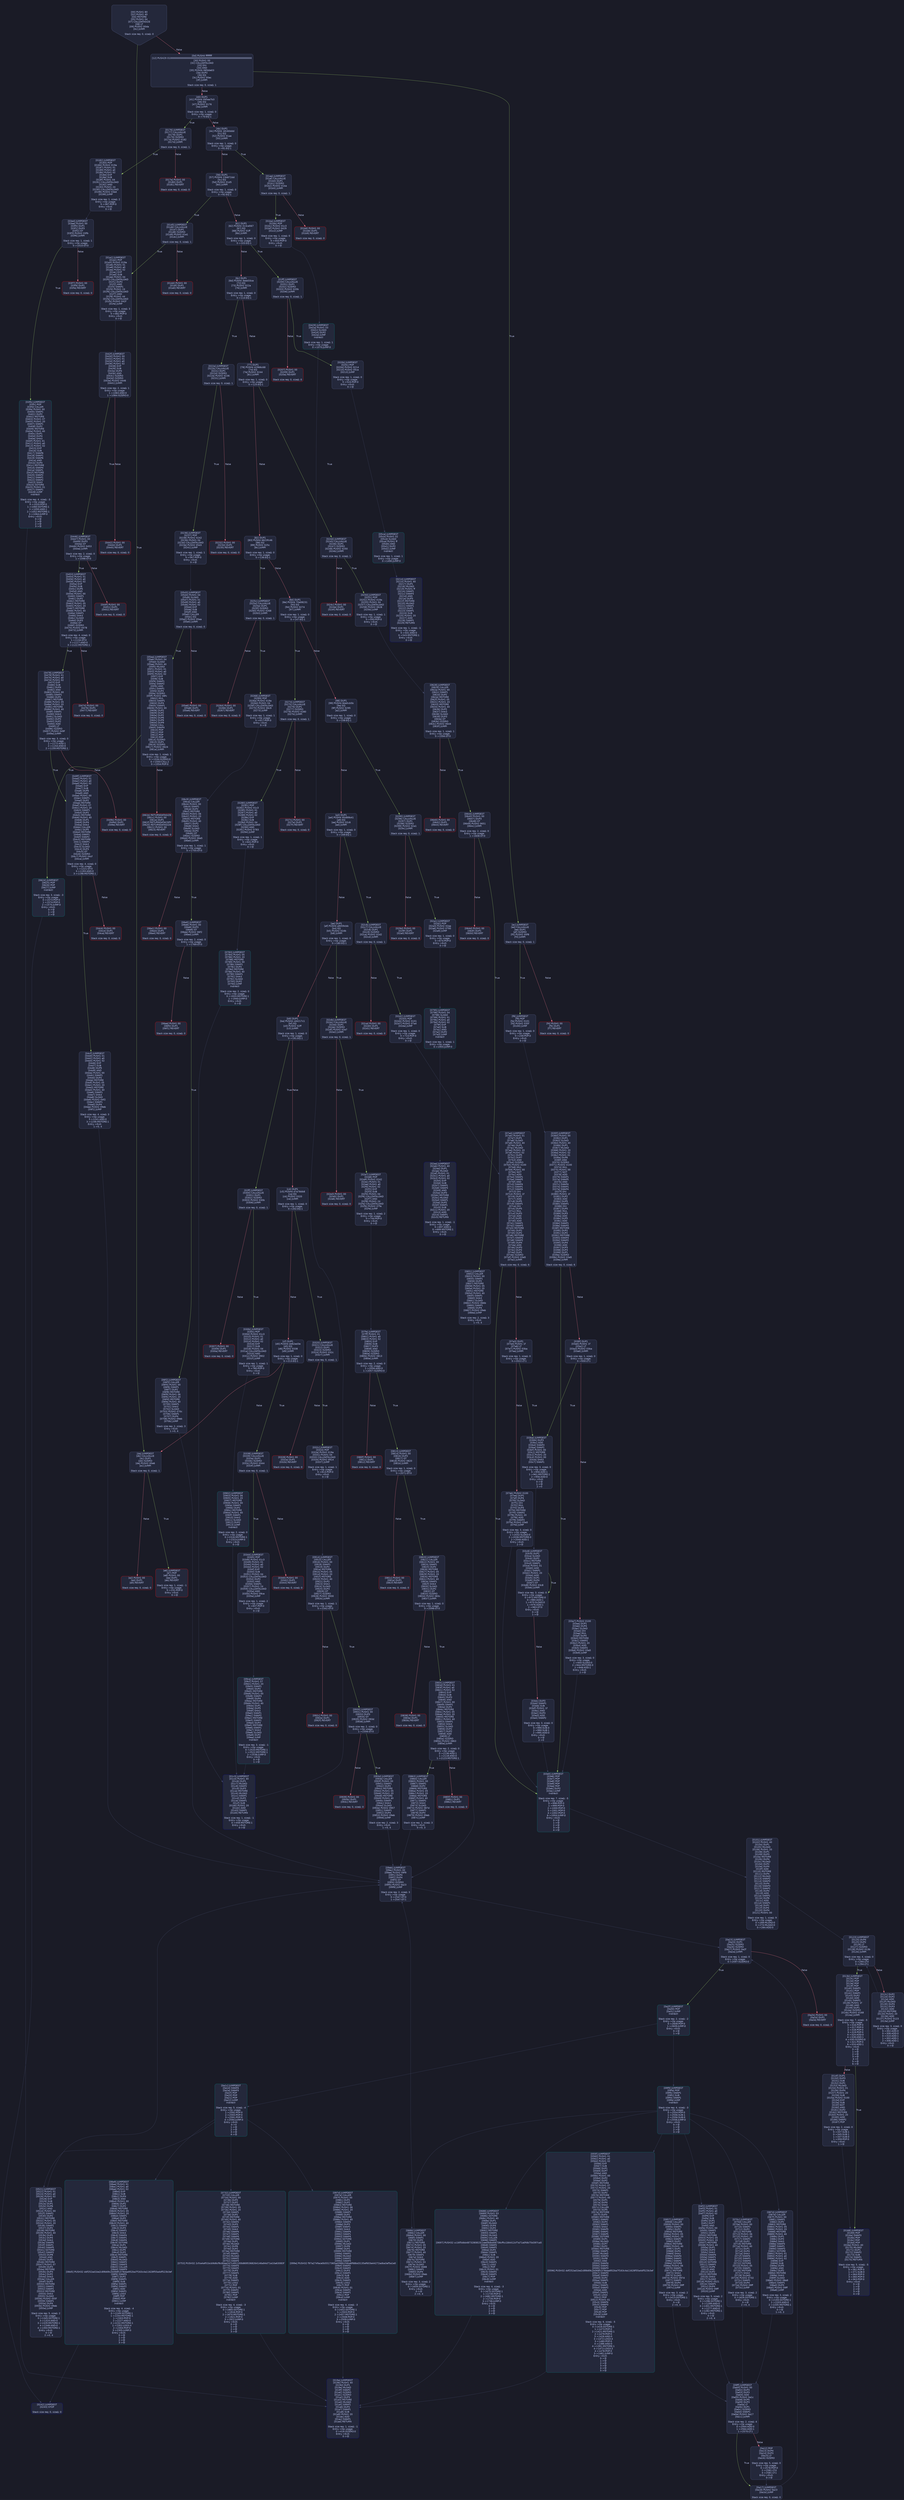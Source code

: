 digraph G {
    node [shape=box, style="filled, rounded", color="#565f89", fontcolor="#c0caf5", fontname="Helvetica", fillcolor="#24283b"];
    edge [color="#414868", fontcolor="#c0caf5", fontname="Helvetica"];
    bgcolor="#1a1b26";
    0 [ label = "[00] PUSH1 80
[02] PUSH1 40
[04] MSTORE
[05] PUSH1 04
[07] CALLDATASIZE
[08] LT
[09] PUSH2 00da
[0c] JUMPI

Stack size req: 0, sizeΔ: 0
" shape = invhouse]
    1 [ label = "[0d] PUSH4 ffffffff
[12] PUSH29 0100000000000000000000000000000000000000000000000000000000
[30] PUSH1 00
[32] CALLDATALOAD
[33] DIV
[34] AND
[35] PUSH4 06fdde03
[3a] DUP2
[3b] EQ
[3c] PUSH2 00ec
[3f] JUMPI

Stack size req: 0, sizeΔ: 1
"]
    2 [ label = "[40] DUP1
[41] PUSH4 095ea7b3
[46] EQ
[47] PUSH2 0176
[4a] JUMPI

Stack size req: 1, sizeΔ: 0
Entry->Op usage:
	0->70:EQ:1
"]
    3 [ label = "[4b] DUP1
[4c] PUSH4 18160ddd
[51] EQ
[52] PUSH2 01ae
[55] JUMPI

Stack size req: 1, sizeΔ: 0
Entry->Op usage:
	0->81:EQ:1
"]
    4 [ label = "[56] DUP1
[57] PUSH4 23b872dd
[5c] EQ
[5d] PUSH2 01d5
[60] JUMPI

Stack size req: 1, sizeΔ: 0
Entry->Op usage:
	0->92:EQ:1
"]
    5 [ label = "[61] DUP1
[62] PUSH4 313ce567
[67] EQ
[68] PUSH2 01ff
[6b] JUMPI

Stack size req: 1, sizeΔ: 0
Entry->Op usage:
	0->103:EQ:1
"]
    6 [ label = "[6c] DUP1
[6d] PUSH4 3bed33ce
[72] EQ
[73] PUSH2 022a
[76] JUMPI

Stack size req: 1, sizeΔ: 0
Entry->Op usage:
	0->114:EQ:1
"]
    7 [ label = "[77] DUP1
[78] PUSH4 42966c68
[7d] EQ
[7e] PUSH2 0244
[81] JUMPI

Stack size req: 1, sizeΔ: 0
Entry->Op usage:
	0->125:EQ:1
"]
    8 [ label = "[82] DUP1
[83] PUSH4 6623fc46
[88] EQ
[89] PUSH2 025c
[8c] JUMPI

Stack size req: 1, sizeΔ: 0
Entry->Op usage:
	0->136:EQ:1
"]
    9 [ label = "[8d] DUP1
[8e] PUSH4 70a08231
[93] EQ
[94] PUSH2 0274
[97] JUMPI

Stack size req: 1, sizeΔ: 0
Entry->Op usage:
	0->147:EQ:1
"]
    10 [ label = "[98] DUP1
[99] PUSH4 8da5cb5b
[9e] EQ
[9f] PUSH2 0295
[a2] JUMPI

Stack size req: 1, sizeΔ: 0
Entry->Op usage:
	0->158:EQ:1
"]
    11 [ label = "[a3] DUP1
[a4] PUSH4 95d89b41
[a9] EQ
[aa] PUSH2 02c6
[ad] JUMPI

Stack size req: 1, sizeΔ: 0
Entry->Op usage:
	0->169:EQ:1
"]
    12 [ label = "[ae] DUP1
[af] PUSH4 a9059cbb
[b4] EQ
[b5] PUSH2 02db
[b8] JUMPI

Stack size req: 1, sizeΔ: 0
Entry->Op usage:
	0->180:EQ:1
"]
    13 [ label = "[b9] DUP1
[ba] PUSH4 cd4217c1
[bf] EQ
[c0] PUSH2 02ff
[c3] JUMPI

Stack size req: 1, sizeΔ: 0
Entry->Op usage:
	0->191:EQ:1
"]
    14 [ label = "[c4] DUP1
[c5] PUSH4 d7a78db8
[ca] EQ
[cb] PUSH2 0320
[ce] JUMPI

Stack size req: 1, sizeΔ: 0
Entry->Op usage:
	0->202:EQ:1
"]
    15 [ label = "[cf] DUP1
[d0] PUSH4 dd62ed3e
[d5] EQ
[d6] PUSH2 0338
[d9] JUMPI

Stack size req: 1, sizeΔ: 0
Entry->Op usage:
	0->213:EQ:1
"]
    16 [ label = "[da] JUMPDEST
[db] CALLVALUE
[dc] DUP1
[dd] ISZERO
[de] PUSH2 00e6
[e1] JUMPI

Stack size req: 0, sizeΔ: 1
"]
    17 [ label = "[e2] PUSH1 00
[e4] DUP1
[e5] REVERT

Stack size req: 0, sizeΔ: 0
" color = "red"]
    18 [ label = "[e6] JUMPDEST
[e7] POP
[e8] PUSH1 00
[ea] DUP1
[eb] REVERT

Stack size req: 1, sizeΔ: -1
Entry->Op usage:
	0->231:POP:0
Entry->Exit:
	0->😵
" color = "red"]
    19 [ label = "[ec] JUMPDEST
[ed] CALLVALUE
[ee] DUP1
[ef] ISZERO
[f0] PUSH2 00f8
[f3] JUMPI

Stack size req: 0, sizeΔ: 1
"]
    20 [ label = "[f4] PUSH1 00
[f6] DUP1
[f7] REVERT

Stack size req: 0, sizeΔ: 0
" color = "red"]
    21 [ label = "[f8] JUMPDEST
[f9] POP
[fa] PUSH2 0101
[fd] PUSH2 035f
[0100] JUMP

Stack size req: 1, sizeΔ: 0
Entry->Op usage:
	0->249:POP:0
Entry->Exit:
	0->😵
"]
    22 [ label = "[0101] JUMPDEST
[0102] PUSH1 40
[0104] DUP1
[0105] MLOAD
[0106] PUSH1 20
[0108] DUP1
[0109] DUP3
[010a] MSTORE
[010b] DUP4
[010c] MLOAD
[010d] DUP2
[010e] DUP4
[010f] ADD
[0110] MSTORE
[0111] DUP4
[0112] MLOAD
[0113] SWAP2
[0114] SWAP3
[0115] DUP4
[0116] SWAP3
[0117] SWAP1
[0118] DUP4
[0119] ADD
[011a] SWAP2
[011b] DUP6
[011c] ADD
[011d] SWAP1
[011e] DUP1
[011f] DUP4
[0120] DUP4
[0121] PUSH1 00

Stack size req: 1, sizeΔ: 9
Entry->Op usage:
	0->268:MLOAD:0
	0->274:MLOAD:0
	0->284:ADD:0
"]
    23 [ label = "[0123] JUMPDEST
[0124] DUP4
[0125] DUP2
[0126] LT
[0127] ISZERO
[0128] PUSH2 013b
[012b] JUMPI

Stack size req: 4, sizeΔ: 0
Entry->Op usage:
	0->294:LT:0
	3->294:LT:1
"]
    24 [ label = "[012c] DUP2
[012d] DUP2
[012e] ADD
[012f] MLOAD
[0130] DUP4
[0131] DUP3
[0132] ADD
[0133] MSTORE
[0134] PUSH1 20
[0136] ADD
[0137] PUSH2 0123
[013a] JUMP

Stack size req: 3, sizeΔ: 0
Entry->Op usage:
	0->302:ADD:0
	0->306:ADD:0
	0->310:ADD:1
	1->302:ADD:1
	2->306:ADD:1
Entry->Exit:
	0->😵
"]
    25 [ label = "[013b] JUMPDEST
[013c] POP
[013d] POP
[013e] POP
[013f] POP
[0140] SWAP1
[0141] POP
[0142] SWAP1
[0143] DUP2
[0144] ADD
[0145] SWAP1
[0146] PUSH1 1f
[0148] AND
[0149] DUP1
[014a] ISZERO
[014b] PUSH2 0168
[014e] JUMPI

Stack size req: 7, sizeΔ: -5
Entry->Op usage:
	0->316:POP:0
	1->317:POP:0
	2->318:POP:0
	3->319:POP:0
	4->324:ADD:0
	4->328:AND:1
	4->330:ISZERO:0
	5->321:POP:0
	6->324:ADD:1
Entry->Exit:
	0->😵
	1->😵
	2->😵
	3->😵
	4->0
	5->😵
	6->😵
"]
    26 [ label = "[014f] DUP1
[0150] DUP3
[0151] SUB
[0152] DUP1
[0153] MLOAD
[0154] PUSH1 01
[0156] DUP4
[0157] PUSH1 20
[0159] SUB
[015a] PUSH2 0100
[015d] EXP
[015e] SUB
[015f] NOT
[0160] AND
[0161] DUP2
[0162] MSTORE
[0163] PUSH1 20
[0165] ADD
[0166] SWAP2
[0167] POP

Stack size req: 2, sizeΔ: 0
Entry->Op usage:
	0->337:SUB:1
	0->345:SUB:1
	1->337:SUB:0
	1->359:POP:0
Entry->Exit:
	1->😵
"]
    27 [ label = "[0168] JUMPDEST
[0169] POP
[016a] SWAP3
[016b] POP
[016c] POP
[016d] POP
[016e] PUSH1 40
[0170] MLOAD
[0171] DUP1
[0172] SWAP2
[0173] SUB
[0174] SWAP1
[0175] RETURN

Stack size req: 5, sizeΔ: -5
Entry->Op usage:
	0->361:POP:0
	1->371:SUB:0
	2->364:POP:0
	3->365:POP:0
	4->363:POP:0
Entry->Exit:
	0->😵
	1->😵
	2->😵
	3->😵
	4->😵
" color = "darkblue"]
    28 [ label = "[0176] JUMPDEST
[0177] CALLVALUE
[0178] DUP1
[0179] ISZERO
[017a] PUSH2 0182
[017d] JUMPI

Stack size req: 0, sizeΔ: 1
"]
    29 [ label = "[017e] PUSH1 00
[0180] DUP1
[0181] REVERT

Stack size req: 0, sizeΔ: 0
" color = "red"]
    30 [ label = "[0182] JUMPDEST
[0183] POP
[0184] PUSH2 019a
[0187] PUSH1 01
[0189] PUSH1 a0
[018b] PUSH1 02
[018d] EXP
[018e] SUB
[018f] PUSH1 04
[0191] CALLDATALOAD
[0192] AND
[0193] PUSH1 24
[0195] CALLDATALOAD
[0196] PUSH2 03ed
[0199] JUMP

Stack size req: 1, sizeΔ: 2
Entry->Op usage:
	0->387:POP:0
Entry->Exit:
	0->😵
"]
    31 [ label = "[019a] JUMPDEST
[019b] PUSH1 40
[019d] DUP1
[019e] MLOAD
[019f] SWAP2
[01a0] ISZERO
[01a1] ISZERO
[01a2] DUP3
[01a3] MSTORE
[01a4] MLOAD
[01a5] SWAP1
[01a6] DUP2
[01a7] SWAP1
[01a8] SUB
[01a9] PUSH1 20
[01ab] ADD
[01ac] SWAP1
[01ad] RETURN

Stack size req: 1, sizeΔ: -1
Entry->Op usage:
	0->416:ISZERO:0
Entry->Exit:
	0->😵
" color = "darkblue"]
    32 [ label = "[01ae] JUMPDEST
[01af] CALLVALUE
[01b0] DUP1
[01b1] ISZERO
[01b2] PUSH2 01ba
[01b5] JUMPI

Stack size req: 0, sizeΔ: 1
"]
    33 [ label = "[01b6] PUSH1 00
[01b8] DUP1
[01b9] REVERT

Stack size req: 0, sizeΔ: 0
" color = "red"]
    34 [ label = "[01ba] JUMPDEST
[01bb] POP
[01bc] PUSH2 01c3
[01bf] PUSH2 0429
[01c2] JUMP

Stack size req: 1, sizeΔ: 0
Entry->Op usage:
	0->443:POP:0
Entry->Exit:
	0->😵
"]
    35 [ label = "[01c3] JUMPDEST
[01c4] PUSH1 40
[01c6] DUP1
[01c7] MLOAD
[01c8] SWAP2
[01c9] DUP3
[01ca] MSTORE
[01cb] MLOAD
[01cc] SWAP1
[01cd] DUP2
[01ce] SWAP1
[01cf] SUB
[01d0] PUSH1 20
[01d2] ADD
[01d3] SWAP1
[01d4] RETURN

Stack size req: 1, sizeΔ: -1
Entry->Op usage:
	0->458:MSTORE:1
Entry->Exit:
	0->😵
" color = "darkblue"]
    36 [ label = "[01d5] JUMPDEST
[01d6] CALLVALUE
[01d7] DUP1
[01d8] ISZERO
[01d9] PUSH2 01e1
[01dc] JUMPI

Stack size req: 0, sizeΔ: 1
"]
    37 [ label = "[01dd] PUSH1 00
[01df] DUP1
[01e0] REVERT

Stack size req: 0, sizeΔ: 0
" color = "red"]
    38 [ label = "[01e1] JUMPDEST
[01e2] POP
[01e3] PUSH2 019a
[01e6] PUSH1 01
[01e8] PUSH1 a0
[01ea] PUSH1 02
[01ec] EXP
[01ed] SUB
[01ee] PUSH1 04
[01f0] CALLDATALOAD
[01f1] DUP2
[01f2] AND
[01f3] SWAP1
[01f4] PUSH1 24
[01f6] CALLDATALOAD
[01f7] AND
[01f8] PUSH1 44
[01fa] CALLDATALOAD
[01fb] PUSH2 042f
[01fe] JUMP

Stack size req: 1, sizeΔ: 3
Entry->Op usage:
	0->482:POP:0
Entry->Exit:
	0->😵
"]
    39 [ label = "[01ff] JUMPDEST
[0200] CALLVALUE
[0201] DUP1
[0202] ISZERO
[0203] PUSH2 020b
[0206] JUMPI

Stack size req: 0, sizeΔ: 1
"]
    40 [ label = "[0207] PUSH1 00
[0209] DUP1
[020a] REVERT

Stack size req: 0, sizeΔ: 0
" color = "red"]
    41 [ label = "[020b] JUMPDEST
[020c] POP
[020d] PUSH2 0214
[0210] PUSH2 05ca
[0213] JUMP

Stack size req: 1, sizeΔ: 0
Entry->Op usage:
	0->524:POP:0
Entry->Exit:
	0->😵
"]
    42 [ label = "[0214] JUMPDEST
[0215] PUSH1 40
[0217] DUP1
[0218] MLOAD
[0219] PUSH1 ff
[021b] SWAP1
[021c] SWAP3
[021d] AND
[021e] DUP3
[021f] MSTORE
[0220] MLOAD
[0221] SWAP1
[0222] DUP2
[0223] SWAP1
[0224] SUB
[0225] PUSH1 20
[0227] ADD
[0228] SWAP1
[0229] RETURN

Stack size req: 1, sizeΔ: -1
Entry->Op usage:
	0->541:AND:0
	0->543:MSTORE:1
Entry->Exit:
	0->😵
" color = "darkblue"]
    43 [ label = "[022a] JUMPDEST
[022b] CALLVALUE
[022c] DUP1
[022d] ISZERO
[022e] PUSH2 0236
[0231] JUMPI

Stack size req: 0, sizeΔ: 1
"]
    44 [ label = "[0232] PUSH1 00
[0234] DUP1
[0235] REVERT

Stack size req: 0, sizeΔ: 0
" color = "red"]
    45 [ label = "[0236] JUMPDEST
[0237] POP
[0238] PUSH2 0242
[023b] PUSH1 04
[023d] CALLDATALOAD
[023e] PUSH2 05d3
[0241] JUMP

Stack size req: 1, sizeΔ: 1
Entry->Op usage:
	0->567:POP:0
Entry->Exit:
	0->😵
"]
    46 [ label = "[0242] JUMPDEST
[0243] STOP

Stack size req: 0, sizeΔ: 0
" color = "darkblue"]
    47 [ label = "[0244] JUMPDEST
[0245] CALLVALUE
[0246] DUP1
[0247] ISZERO
[0248] PUSH2 0250
[024b] JUMPI

Stack size req: 0, sizeΔ: 1
"]
    48 [ label = "[024c] PUSH1 00
[024e] DUP1
[024f] REVERT

Stack size req: 0, sizeΔ: 0
" color = "red"]
    49 [ label = "[0250] JUMPDEST
[0251] POP
[0252] PUSH2 019a
[0255] PUSH1 04
[0257] CALLDATALOAD
[0258] PUSH2 0628
[025b] JUMP

Stack size req: 1, sizeΔ: 1
Entry->Op usage:
	0->593:POP:0
Entry->Exit:
	0->😵
"]
    50 [ label = "[025c] JUMPDEST
[025d] CALLVALUE
[025e] DUP1
[025f] ISZERO
[0260] PUSH2 0268
[0263] JUMPI

Stack size req: 0, sizeΔ: 1
"]
    51 [ label = "[0264] PUSH1 00
[0266] DUP1
[0267] REVERT

Stack size req: 0, sizeΔ: 0
" color = "red"]
    52 [ label = "[0268] JUMPDEST
[0269] POP
[026a] PUSH2 019a
[026d] PUSH1 04
[026f] CALLDATALOAD
[0270] PUSH2 06c9
[0273] JUMP

Stack size req: 1, sizeΔ: 1
Entry->Op usage:
	0->617:POP:0
Entry->Exit:
	0->😵
"]
    53 [ label = "[0274] JUMPDEST
[0275] CALLVALUE
[0276] DUP1
[0277] ISZERO
[0278] PUSH2 0280
[027b] JUMPI

Stack size req: 0, sizeΔ: 1
"]
    54 [ label = "[027c] PUSH1 00
[027e] DUP1
[027f] REVERT

Stack size req: 0, sizeΔ: 0
" color = "red"]
    55 [ label = "[0280] JUMPDEST
[0281] POP
[0282] PUSH2 01c3
[0285] PUSH1 01
[0287] PUSH1 a0
[0289] PUSH1 02
[028b] EXP
[028c] SUB
[028d] PUSH1 04
[028f] CALLDATALOAD
[0290] AND
[0291] PUSH2 0783
[0294] JUMP

Stack size req: 1, sizeΔ: 1
Entry->Op usage:
	0->641:POP:0
Entry->Exit:
	0->😵
"]
    56 [ label = "[0295] JUMPDEST
[0296] CALLVALUE
[0297] DUP1
[0298] ISZERO
[0299] PUSH2 02a1
[029c] JUMPI

Stack size req: 0, sizeΔ: 1
"]
    57 [ label = "[029d] PUSH1 00
[029f] DUP1
[02a0] REVERT

Stack size req: 0, sizeΔ: 0
" color = "red"]
    58 [ label = "[02a1] JUMPDEST
[02a2] POP
[02a3] PUSH2 02aa
[02a6] PUSH2 0795
[02a9] JUMP

Stack size req: 1, sizeΔ: 0
Entry->Op usage:
	0->674:POP:0
Entry->Exit:
	0->😵
"]
    59 [ label = "[02aa] JUMPDEST
[02ab] PUSH1 40
[02ad] DUP1
[02ae] MLOAD
[02af] PUSH1 01
[02b1] PUSH1 a0
[02b3] PUSH1 02
[02b5] EXP
[02b6] SUB
[02b7] SWAP1
[02b8] SWAP3
[02b9] AND
[02ba] DUP3
[02bb] MSTORE
[02bc] MLOAD
[02bd] SWAP1
[02be] DUP2
[02bf] SWAP1
[02c0] SUB
[02c1] PUSH1 20
[02c3] ADD
[02c4] SWAP1
[02c5] RETURN

Stack size req: 1, sizeΔ: -1
Entry->Op usage:
	0->697:AND:0
	0->699:MSTORE:1
Entry->Exit:
	0->😵
" color = "darkblue"]
    60 [ label = "[02c6] JUMPDEST
[02c7] CALLVALUE
[02c8] DUP1
[02c9] ISZERO
[02ca] PUSH2 02d2
[02cd] JUMPI

Stack size req: 0, sizeΔ: 1
"]
    61 [ label = "[02ce] PUSH1 00
[02d0] DUP1
[02d1] REVERT

Stack size req: 0, sizeΔ: 0
" color = "red"]
    62 [ label = "[02d2] JUMPDEST
[02d3] POP
[02d4] PUSH2 0101
[02d7] PUSH2 07a4
[02da] JUMP

Stack size req: 1, sizeΔ: 0
Entry->Op usage:
	0->723:POP:0
Entry->Exit:
	0->😵
"]
    63 [ label = "[02db] JUMPDEST
[02dc] CALLVALUE
[02dd] DUP1
[02de] ISZERO
[02df] PUSH2 02e7
[02e2] JUMPI

Stack size req: 0, sizeΔ: 1
"]
    64 [ label = "[02e3] PUSH1 00
[02e5] DUP1
[02e6] REVERT

Stack size req: 0, sizeΔ: 0
" color = "red"]
    65 [ label = "[02e7] JUMPDEST
[02e8] POP
[02e9] PUSH2 0242
[02ec] PUSH1 01
[02ee] PUSH1 a0
[02f0] PUSH1 02
[02f2] EXP
[02f3] SUB
[02f4] PUSH1 04
[02f6] CALLDATALOAD
[02f7] AND
[02f8] PUSH1 24
[02fa] CALLDATALOAD
[02fb] PUSH2 07fe
[02fe] JUMP

Stack size req: 1, sizeΔ: 2
Entry->Op usage:
	0->744:POP:0
Entry->Exit:
	0->😵
"]
    66 [ label = "[02ff] JUMPDEST
[0300] CALLVALUE
[0301] DUP1
[0302] ISZERO
[0303] PUSH2 030b
[0306] JUMPI

Stack size req: 0, sizeΔ: 1
"]
    67 [ label = "[0307] PUSH1 00
[0309] DUP1
[030a] REVERT

Stack size req: 0, sizeΔ: 0
" color = "red"]
    68 [ label = "[030b] JUMPDEST
[030c] POP
[030d] PUSH2 01c3
[0310] PUSH1 01
[0312] PUSH1 a0
[0314] PUSH1 02
[0316] EXP
[0317] SUB
[0318] PUSH1 04
[031a] CALLDATALOAD
[031b] AND
[031c] PUSH2 0902
[031f] JUMP

Stack size req: 1, sizeΔ: 1
Entry->Op usage:
	0->780:POP:0
Entry->Exit:
	0->😵
"]
    69 [ label = "[0320] JUMPDEST
[0321] CALLVALUE
[0322] DUP1
[0323] ISZERO
[0324] PUSH2 032c
[0327] JUMPI

Stack size req: 0, sizeΔ: 1
"]
    70 [ label = "[0328] PUSH1 00
[032a] DUP1
[032b] REVERT

Stack size req: 0, sizeΔ: 0
" color = "red"]
    71 [ label = "[032c] JUMPDEST
[032d] POP
[032e] PUSH2 019a
[0331] PUSH1 04
[0333] CALLDATALOAD
[0334] PUSH2 0914
[0337] JUMP

Stack size req: 1, sizeΔ: 1
Entry->Op usage:
	0->813:POP:0
Entry->Exit:
	0->😵
"]
    72 [ label = "[0338] JUMPDEST
[0339] CALLVALUE
[033a] DUP1
[033b] ISZERO
[033c] PUSH2 0344
[033f] JUMPI

Stack size req: 0, sizeΔ: 1
"]
    73 [ label = "[0340] PUSH1 00
[0342] DUP1
[0343] REVERT

Stack size req: 0, sizeΔ: 0
" color = "red"]
    74 [ label = "[0344] JUMPDEST
[0345] POP
[0346] PUSH2 01c3
[0349] PUSH1 01
[034b] PUSH1 a0
[034d] PUSH1 02
[034f] EXP
[0350] SUB
[0351] PUSH1 04
[0353] CALLDATALOAD
[0354] DUP2
[0355] AND
[0356] SWAP1
[0357] PUSH1 24
[0359] CALLDATALOAD
[035a] AND
[035b] PUSH2 09ce
[035e] JUMP

Stack size req: 1, sizeΔ: 2
Entry->Op usage:
	0->837:POP:0
Entry->Exit:
	0->😵
"]
    75 [ label = "[035f] JUMPDEST
[0360] PUSH1 00
[0362] DUP1
[0363] SLOAD
[0364] PUSH1 40
[0366] DUP1
[0367] MLOAD
[0368] PUSH1 20
[036a] PUSH1 02
[036c] PUSH1 01
[036e] DUP6
[036f] AND
[0370] ISZERO
[0371] PUSH2 0100
[0374] MUL
[0375] PUSH1 00
[0377] NOT
[0378] ADD
[0379] SWAP1
[037a] SWAP5
[037b] AND
[037c] SWAP4
[037d] SWAP1
[037e] SWAP4
[037f] DIV
[0380] PUSH1 1f
[0382] DUP2
[0383] ADD
[0384] DUP5
[0385] SWAP1
[0386] DIV
[0387] DUP5
[0388] MUL
[0389] DUP3
[038a] ADD
[038b] DUP5
[038c] ADD
[038d] SWAP1
[038e] SWAP3
[038f] MSTORE
[0390] DUP2
[0391] DUP2
[0392] MSTORE
[0393] SWAP3
[0394] SWAP2
[0395] DUP4
[0396] ADD
[0397] DUP3
[0398] DUP3
[0399] DUP1
[039a] ISZERO
[039b] PUSH2 03e5
[039e] JUMPI

Stack size req: 0, sizeΔ: 6
"]
    76 [ label = "[039f] DUP1
[03a0] PUSH1 1f
[03a2] LT
[03a3] PUSH2 03ba
[03a6] JUMPI

Stack size req: 1, sizeΔ: 0
Entry->Op usage:
	0->930:LT:1
"]
    77 [ label = "[03a7] PUSH2 0100
[03aa] DUP1
[03ab] DUP4
[03ac] SLOAD
[03ad] DIV
[03ae] MUL
[03af] DUP4
[03b0] MSTORE
[03b1] SWAP2
[03b2] PUSH1 20
[03b4] ADD
[03b5] SWAP2
[03b6] PUSH2 03e5
[03b9] JUMP

Stack size req: 3, sizeΔ: 0
Entry->Op usage:
	1->940:SLOAD:0
	2->944:MSTORE:0
	2->948:ADD:1
Entry->Exit:
	2->😵
"]
    78 [ label = "[03ba] JUMPDEST
[03bb] DUP3
[03bc] ADD
[03bd] SWAP2
[03be] SWAP1
[03bf] PUSH1 00
[03c1] MSTORE
[03c2] PUSH1 20
[03c4] PUSH1 00
[03c6] SHA3
[03c7] SWAP1

Stack size req: 3, sizeΔ: 0
Entry->Op usage:
	0->956:ADD:1
	1->961:MSTORE:1
	2->956:ADD:0
Entry->Exit:
	0->😵
	1->😵
	2->0
"]
    79 [ label = "[03c8] JUMPDEST
[03c9] DUP2
[03ca] SLOAD
[03cb] DUP2
[03cc] MSTORE
[03cd] SWAP1
[03ce] PUSH1 01
[03d0] ADD
[03d1] SWAP1
[03d2] PUSH1 20
[03d4] ADD
[03d5] DUP1
[03d6] DUP4
[03d7] GT
[03d8] PUSH2 03c8
[03db] JUMPI

Stack size req: 3, sizeΔ: 0
Entry->Op usage:
	0->972:MSTORE:0
	0->980:ADD:1
	1->970:SLOAD:0
	1->976:ADD:1
	2->983:GT:0
Entry->Exit:
	0->😵
	1->😵
"]
    80 [ label = "[03dc] DUP3
[03dd] SWAP1
[03de] SUB
[03df] PUSH1 1f
[03e1] AND
[03e2] DUP3
[03e3] ADD
[03e4] SWAP2

Stack size req: 3, sizeΔ: 0
Entry->Op usage:
	0->990:SUB:0
	2->990:SUB:1
	2->995:ADD:0
Entry->Exit:
	0->😵
	2->0
"]
    81 [ label = "[03e5] JUMPDEST
[03e6] POP
[03e7] POP
[03e8] POP
[03e9] POP
[03ea] POP
[03eb] DUP2
[03ec] JUMP
Indirect!

Stack size req: 7, sizeΔ: -5
Entry->Op usage:
	0->998:POP:0
	1->999:POP:0
	2->1000:POP:0
	3->1001:POP:0
	4->1002:POP:0
	6->1004:JUMP:0
Entry->Exit:
	0->😵
	1->😵
	2->😵
	3->😵
	4->😵
" color = "teal"]
    82 [ label = "[03ed] JUMPDEST
[03ee] PUSH1 00
[03f0] DUP1
[03f1] DUP3
[03f2] GT
[03f3] PUSH2 03fb
[03f6] JUMPI

Stack size req: 1, sizeΔ: 1
Entry->Op usage:
	0->1010:GT:0
"]
    83 [ label = "[03f7] PUSH1 00
[03f9] DUP1
[03fa] REVERT

Stack size req: 0, sizeΔ: 0
" color = "red"]
    84 [ label = "[03fb] JUMPDEST
[03fc] POP
[03fd] CALLER
[03fe] PUSH1 00
[0400] SWAP1
[0401] DUP2
[0402] MSTORE
[0403] PUSH1 07
[0405] PUSH1 20
[0407] SWAP1
[0408] DUP2
[0409] MSTORE
[040a] PUSH1 40
[040c] DUP1
[040d] DUP4
[040e] SHA3
[040f] PUSH1 01
[0411] PUSH1 a0
[0413] PUSH1 02
[0415] EXP
[0416] SUB
[0417] SWAP6
[0418] SWAP1
[0419] SWAP6
[041a] AND
[041b] DUP4
[041c] MSTORE
[041d] SWAP4
[041e] SWAP1
[041f] MSTORE
[0420] SWAP2
[0421] SWAP1
[0422] SWAP2
[0423] SHA3
[0424] SSTORE
[0425] PUSH1 01
[0427] SWAP1
[0428] JUMP
Indirect!

Stack size req: 4, sizeΔ: -3
Entry->Op usage:
	0->1020:POP:0
	1->1060:SSTORE:1
	2->1050:AND:1
	2->1052:MSTORE:1
	3->1064:JUMP:0
Entry->Exit:
	0->😵
	1->😵
	2->😵
	3->😵
" color = "teal"]
    85 [ label = "[0429] JUMPDEST
[042a] PUSH1 03
[042c] SLOAD
[042d] DUP2
[042e] JUMP
Indirect!

Stack size req: 1, sizeΔ: 1
Entry->Op usage:
	0->1070:JUMP:0
" color = "teal"]
    86 [ label = "[042f] JUMPDEST
[0430] PUSH1 00
[0432] PUSH1 01
[0434] PUSH1 a0
[0436] PUSH1 02
[0438] EXP
[0439] SUB
[043a] DUP4
[043b] AND
[043c] ISZERO
[043d] ISZERO
[043e] PUSH2 0446
[0441] JUMPI

Stack size req: 2, sizeΔ: 1
Entry->Op usage:
	1->1083:AND:0
	1->1084:ISZERO:0
"]
    87 [ label = "[0442] PUSH1 00
[0444] DUP1
[0445] REVERT

Stack size req: 0, sizeΔ: 0
" color = "red"]
    88 [ label = "[0446] JUMPDEST
[0447] PUSH1 00
[0449] DUP3
[044a] GT
[044b] PUSH2 0453
[044e] JUMPI

Stack size req: 2, sizeΔ: 0
Entry->Op usage:
	1->1098:GT:0
"]
    89 [ label = "[044f] PUSH1 00
[0451] DUP1
[0452] REVERT

Stack size req: 0, sizeΔ: 0
" color = "red"]
    90 [ label = "[0453] JUMPDEST
[0454] PUSH1 01
[0456] PUSH1 a0
[0458] PUSH1 02
[045a] EXP
[045b] SUB
[045c] DUP5
[045d] AND
[045e] PUSH1 00
[0460] SWAP1
[0461] DUP2
[0462] MSTORE
[0463] PUSH1 05
[0465] PUSH1 20
[0467] MSTORE
[0468] PUSH1 40
[046a] SWAP1
[046b] SHA3
[046c] SLOAD
[046d] DUP3
[046e] GT
[046f] ISZERO
[0470] PUSH2 0478
[0473] JUMPI

Stack size req: 4, sizeΔ: 0
Entry->Op usage:
	1->1134:GT:0
	3->1117:AND:0
	3->1122:MSTORE:1
"]
    91 [ label = "[0474] PUSH1 00
[0476] DUP1
[0477] REVERT

Stack size req: 0, sizeΔ: 0
" color = "red"]
    92 [ label = "[0478] JUMPDEST
[0479] PUSH1 01
[047b] PUSH1 a0
[047d] PUSH1 02
[047f] EXP
[0480] SUB
[0481] DUP4
[0482] AND
[0483] PUSH1 00
[0485] SWAP1
[0486] DUP2
[0487] MSTORE
[0488] PUSH1 05
[048a] PUSH1 20
[048c] MSTORE
[048d] PUSH1 40
[048f] SWAP1
[0490] SHA3
[0491] SLOAD
[0492] DUP3
[0493] DUP2
[0494] ADD
[0495] LT
[0496] ISZERO
[0497] PUSH2 049f
[049a] JUMPI

Stack size req: 3, sizeΔ: 0
Entry->Op usage:
	1->1172:ADD:1
	2->1154:AND:0
	2->1159:MSTORE:1
"]
    93 [ label = "[049b] PUSH1 00
[049d] DUP1
[049e] REVERT

Stack size req: 0, sizeΔ: 0
" color = "red"]
    94 [ label = "[049f] JUMPDEST
[04a0] PUSH1 01
[04a2] PUSH1 a0
[04a4] PUSH1 02
[04a6] EXP
[04a7] SUB
[04a8] DUP5
[04a9] AND
[04aa] PUSH1 00
[04ac] SWAP1
[04ad] DUP2
[04ae] MSTORE
[04af] PUSH1 07
[04b1] PUSH1 20
[04b3] SWAP1
[04b4] DUP2
[04b5] MSTORE
[04b6] PUSH1 40
[04b8] DUP1
[04b9] DUP4
[04ba] SHA3
[04bb] CALLER
[04bc] DUP5
[04bd] MSTORE
[04be] SWAP1
[04bf] SWAP2
[04c0] MSTORE
[04c1] SWAP1
[04c2] SHA3
[04c3] SLOAD
[04c4] DUP3
[04c5] GT
[04c6] ISZERO
[04c7] PUSH2 04cf
[04ca] JUMPI

Stack size req: 4, sizeΔ: 0
Entry->Op usage:
	1->1221:GT:0
	3->1193:AND:0
	3->1198:MSTORE:1
"]
    95 [ label = "[04cb] PUSH1 00
[04cd] DUP1
[04ce] REVERT

Stack size req: 0, sizeΔ: 0
" color = "red"]
    96 [ label = "[04cf] JUMPDEST
[04d0] PUSH1 01
[04d2] PUSH1 a0
[04d4] PUSH1 02
[04d6] EXP
[04d7] SUB
[04d8] DUP5
[04d9] AND
[04da] PUSH1 00
[04dc] SWAP1
[04dd] DUP2
[04de] MSTORE
[04df] PUSH1 05
[04e1] PUSH1 20
[04e3] MSTORE
[04e4] PUSH1 40
[04e6] SWAP1
[04e7] SHA3
[04e8] SLOAD
[04e9] PUSH2 04f2
[04ec] SWAP1
[04ed] DUP4
[04ee] PUSH2 09eb
[04f1] JUMP

Stack size req: 4, sizeΔ: 3
Entry->Op usage:
	3->1241:AND:0
	3->1246:MSTORE:1
Entry->Exit:
	1->0, 4
"]
    97 [ label = "[04f2] JUMPDEST
[04f3] PUSH1 01
[04f5] PUSH1 a0
[04f7] PUSH1 02
[04f9] EXP
[04fa] SUB
[04fb] DUP1
[04fc] DUP7
[04fd] AND
[04fe] PUSH1 00
[0500] SWAP1
[0501] DUP2
[0502] MSTORE
[0503] PUSH1 05
[0505] PUSH1 20
[0507] MSTORE
[0508] PUSH1 40
[050a] DUP1
[050b] DUP3
[050c] SHA3
[050d] SWAP4
[050e] SWAP1
[050f] SWAP4
[0510] SSTORE
[0511] SWAP1
[0512] DUP6
[0513] AND
[0514] DUP2
[0515] MSTORE
[0516] SHA3
[0517] SLOAD
[0518] PUSH2 0521
[051b] SWAP1
[051c] DUP4
[051d] PUSH2 09ff
[0520] JUMP

Stack size req: 5, sizeΔ: 2
Entry->Op usage:
	0->1296:SSTORE:1
	3->1299:AND:0
	3->1301:MSTORE:1
	4->1277:AND:0
	4->1282:MSTORE:1
Entry->Exit:
	0->😵
	2->0, 4
"]
    98 [ label = "[0521] JUMPDEST
[0522] PUSH1 01
[0524] PUSH1 a0
[0526] PUSH1 02
[0528] EXP
[0529] SUB
[052a] DUP1
[052b] DUP6
[052c] AND
[052d] PUSH1 00
[052f] SWAP1
[0530] DUP2
[0531] MSTORE
[0532] PUSH1 05
[0534] PUSH1 20
[0536] SWAP1
[0537] DUP2
[0538] MSTORE
[0539] PUSH1 40
[053b] DUP1
[053c] DUP4
[053d] SHA3
[053e] SWAP5
[053f] SWAP1
[0540] SWAP5
[0541] SSTORE
[0542] SWAP2
[0543] DUP8
[0544] AND
[0545] DUP2
[0546] MSTORE
[0547] PUSH1 07
[0549] DUP3
[054a] MSTORE
[054b] DUP3
[054c] DUP2
[054d] SHA3
[054e] CALLER
[054f] DUP3
[0550] MSTORE
[0551] SWAP1
[0552] SWAP2
[0553] MSTORE
[0554] SHA3
[0555] SLOAD
[0556] PUSH2 055f
[0559] SWAP1
[055a] DUP4
[055b] PUSH2 09eb
[055e] JUMP

Stack size req: 5, sizeΔ: 2
Entry->Op usage:
	0->1345:SSTORE:1
	3->1324:AND:0
	3->1329:MSTORE:1
	4->1348:AND:0
	4->1350:MSTORE:1
Entry->Exit:
	0->😵
	2->0, 4
"]
    99 [ label = "[055f] JUMPDEST
[0560] PUSH1 01
[0562] PUSH1 a0
[0564] PUSH1 02
[0566] EXP
[0567] SUB
[0568] DUP1
[0569] DUP7
[056a] AND
[056b] PUSH1 00
[056d] DUP2
[056e] DUP2
[056f] MSTORE
[0570] PUSH1 07
[0572] PUSH1 20
[0574] SWAP1
[0575] DUP2
[0576] MSTORE
[0577] PUSH1 40
[0579] DUP1
[057a] DUP4
[057b] SHA3
[057c] CALLER
[057d] DUP5
[057e] MSTORE
[057f] DUP3
[0580] MSTORE
[0581] SWAP2
[0582] DUP3
[0583] SWAP1
[0584] SHA3
[0585] SWAP5
[0586] SWAP1
[0587] SWAP5
[0588] SSTORE
[0589] DUP1
[058a] MLOAD
[058b] DUP7
[058c] DUP2
[058d] MSTORE
[058e] SWAP1
[058f] MLOAD
[0590] SWAP3
[0591] DUP8
[0592] AND
[0593] SWAP4
[0594] SWAP2
[0595] SWAP3
[0596] PUSH32 ddf252ad1be2c89b69c2b068fc378daa952ba7f163c4a11628f55a4df523b3ef
[05b7] SWAP3
[05b8] SWAP2
[05b9] DUP2
[05ba] SWAP1
[05bb] SUB
[05bc] SWAP1
[05bd] SWAP2
[05be] ADD
[05bf] SWAP1
[05c0] LOG3
[05c1] POP
[05c2] PUSH1 01
[05c4] SWAP4
[05c5] SWAP3
[05c6] POP
[05c7] POP
[05c8] POP
[05c9] JUMP
Indirect!

Stack size req: 6, sizeΔ: -5
Entry->Op usage:
	0->1416:SSTORE:1
	1->1473:POP:0
	2->1421:MSTORE:1
	2->1479:POP:0
	3->1426:AND:0
	3->1472:LOG3:4
	3->1480:POP:0
	4->1386:AND:0
	4->1391:MSTORE:1
	4->1472:LOG3:3
	4->1478:POP:0
	5->1481:JUMP:0
Entry->Exit:
	0->😵
	1->😵
	2->😵
	3->😵
	4->😵
	5->😵
" color = "teal"]
    100 [ label = "[05ca] JUMPDEST
[05cb] PUSH1 02
[05cd] SLOAD
[05ce] PUSH1 ff
[05d0] AND
[05d1] DUP2
[05d2] JUMP
Indirect!

Stack size req: 1, sizeΔ: 1
Entry->Op usage:
	0->1490:JUMP:0
" color = "teal"]
    101 [ label = "[05d3] JUMPDEST
[05d4] PUSH1 04
[05d6] SLOAD
[05d7] PUSH1 01
[05d9] PUSH1 a0
[05db] PUSH1 02
[05dd] EXP
[05de] SUB
[05df] AND
[05e0] CALLER
[05e1] EQ
[05e2] PUSH2 05ea
[05e5] JUMPI

Stack size req: 0, sizeΔ: 0
"]
    102 [ label = "[05e6] PUSH1 00
[05e8] DUP1
[05e9] REVERT

Stack size req: 0, sizeΔ: 0
" color = "red"]
    103 [ label = "[05ea] JUMPDEST
[05eb] PUSH1 04
[05ed] SLOAD
[05ee] PUSH1 40
[05f0] MLOAD
[05f1] PUSH1 01
[05f3] PUSH1 a0
[05f5] PUSH1 02
[05f7] EXP
[05f8] SUB
[05f9] SWAP1
[05fa] SWAP2
[05fb] AND
[05fc] SWAP1
[05fd] DUP3
[05fe] ISZERO
[05ff] PUSH2 08fc
[0602] MUL
[0603] SWAP1
[0604] DUP4
[0605] SWAP1
[0606] PUSH1 00
[0608] DUP2
[0609] DUP2
[060a] DUP2
[060b] DUP6
[060c] DUP9
[060d] DUP9
[060e] CALL
[060f] SWAP4
[0610] POP
[0611] POP
[0612] POP
[0613] POP
[0614] ISZERO
[0615] DUP1
[0616] ISZERO
[0617] PUSH2 0624
[061a] JUMPI

Stack size req: 1, sizeΔ: 1
Entry->Op usage:
	0->1534:ISZERO:0
	0->1550:CALL:2
	0->1554:POP:0
"]
    104 [ label = "[061b] RETURNDATASIZE
[061c] PUSH1 00
[061e] DUP1
[061f] RETURNDATACOPY
[0620] RETURNDATASIZE
[0621] PUSH1 00
[0623] REVERT

Stack size req: 0, sizeΔ: 0
" color = "red"]
    105 [ label = "[0624] JUMPDEST
[0625] POP
[0626] POP
[0627] JUMP
Indirect!

Stack size req: 3, sizeΔ: -3
Entry->Op usage:
	0->1573:POP:0
	1->1574:POP:0
	2->1575:JUMP:0
Entry->Exit:
	0->😵
	1->😵
	2->😵
" color = "teal"]
    106 [ label = "[0628] JUMPDEST
[0629] CALLER
[062a] PUSH1 00
[062c] SWAP1
[062d] DUP2
[062e] MSTORE
[062f] PUSH1 05
[0631] PUSH1 20
[0633] MSTORE
[0634] PUSH1 40
[0636] DUP2
[0637] SHA3
[0638] SLOAD
[0639] DUP3
[063a] GT
[063b] ISZERO
[063c] PUSH2 0644
[063f] JUMPI

Stack size req: 1, sizeΔ: 1
Entry->Op usage:
	0->1594:GT:0
"]
    107 [ label = "[0640] PUSH1 00
[0642] DUP1
[0643] REVERT

Stack size req: 0, sizeΔ: 0
" color = "red"]
    108 [ label = "[0644] JUMPDEST
[0645] PUSH1 00
[0647] DUP3
[0648] GT
[0649] PUSH2 0651
[064c] JUMPI

Stack size req: 2, sizeΔ: 0
Entry->Op usage:
	1->1608:GT:0
"]
    109 [ label = "[064d] PUSH1 00
[064f] DUP1
[0650] REVERT

Stack size req: 0, sizeΔ: 0
" color = "red"]
    110 [ label = "[0651] JUMPDEST
[0652] CALLER
[0653] PUSH1 00
[0655] SWAP1
[0656] DUP2
[0657] MSTORE
[0658] PUSH1 05
[065a] PUSH1 20
[065c] MSTORE
[065d] PUSH1 40
[065f] SWAP1
[0660] SHA3
[0661] SLOAD
[0662] PUSH2 066b
[0665] SWAP1
[0666] DUP4
[0667] PUSH2 09eb
[066a] JUMP

Stack size req: 2, sizeΔ: 3
Entry->Exit:
	1->0, 4
"]
    111 [ label = "[066b] JUMPDEST
[066c] CALLER
[066d] PUSH1 00
[066f] SWAP1
[0670] DUP2
[0671] MSTORE
[0672] PUSH1 05
[0674] PUSH1 20
[0676] MSTORE
[0677] PUSH1 40
[0679] SWAP1
[067a] SHA3
[067b] SSTORE
[067c] PUSH1 03
[067e] SLOAD
[067f] PUSH2 0688
[0682] SWAP1
[0683] DUP4
[0684] PUSH2 09eb
[0687] JUMP

Stack size req: 3, sizeΔ: 2
Entry->Op usage:
	0->1659:SSTORE:1
Entry->Exit:
	0->😵
	2->0, 4
"]
    112 [ label = "[0688] JUMPDEST
[0689] PUSH1 03
[068b] SSTORE
[068c] PUSH1 40
[068e] DUP1
[068f] MLOAD
[0690] DUP4
[0691] DUP2
[0692] MSTORE
[0693] SWAP1
[0694] MLOAD
[0695] CALLER
[0696] SWAP2
[0697] PUSH32 cc16f5dbb4873280815c1ee09dbd06736cffcc184412cf7a71a0fdb75d397ca5
[06b8] SWAP2
[06b9] SWAP1
[06ba] DUP2
[06bb] SWAP1
[06bc] SUB
[06bd] PUSH1 20
[06bf] ADD
[06c0] SWAP1
[06c1] LOG2
[06c2] POP
[06c3] PUSH1 01
[06c5] SWAP2
[06c6] SWAP1
[06c7] POP
[06c8] JUMP
Indirect!

Stack size req: 4, sizeΔ: -3
Entry->Op usage:
	0->1675:SSTORE:1
	1->1730:POP:0
	2->1682:MSTORE:1
	2->1735:POP:0
	3->1736:JUMP:0
Entry->Exit:
	0->😵
	1->😵
	2->😵
	3->😵
" color = "teal"]
    113 [ label = "[06c9] JUMPDEST
[06ca] CALLER
[06cb] PUSH1 00
[06cd] SWAP1
[06ce] DUP2
[06cf] MSTORE
[06d0] PUSH1 06
[06d2] PUSH1 20
[06d4] MSTORE
[06d5] PUSH1 40
[06d7] DUP2
[06d8] SHA3
[06d9] SLOAD
[06da] DUP3
[06db] GT
[06dc] ISZERO
[06dd] PUSH2 06e5
[06e0] JUMPI

Stack size req: 1, sizeΔ: 1
Entry->Op usage:
	0->1755:GT:0
"]
    114 [ label = "[06e1] PUSH1 00
[06e3] DUP1
[06e4] REVERT

Stack size req: 0, sizeΔ: 0
" color = "red"]
    115 [ label = "[06e5] JUMPDEST
[06e6] PUSH1 00
[06e8] DUP3
[06e9] GT
[06ea] PUSH2 06f2
[06ed] JUMPI

Stack size req: 2, sizeΔ: 0
Entry->Op usage:
	1->1769:GT:0
"]
    116 [ label = "[06ee] PUSH1 00
[06f0] DUP1
[06f1] REVERT

Stack size req: 0, sizeΔ: 0
" color = "red"]
    117 [ label = "[06f2] JUMPDEST
[06f3] CALLER
[06f4] PUSH1 00
[06f6] SWAP1
[06f7] DUP2
[06f8] MSTORE
[06f9] PUSH1 06
[06fb] PUSH1 20
[06fd] MSTORE
[06fe] PUSH1 40
[0700] SWAP1
[0701] SHA3
[0702] SLOAD
[0703] PUSH2 070c
[0706] SWAP1
[0707] DUP4
[0708] PUSH2 09eb
[070b] JUMP

Stack size req: 2, sizeΔ: 3
Entry->Exit:
	1->0, 4
"]
    118 [ label = "[070c] JUMPDEST
[070d] CALLER
[070e] PUSH1 00
[0710] SWAP1
[0711] DUP2
[0712] MSTORE
[0713] PUSH1 06
[0715] PUSH1 20
[0717] SWAP1
[0718] DUP2
[0719] MSTORE
[071a] PUSH1 40
[071c] DUP1
[071d] DUP4
[071e] SHA3
[071f] SWAP4
[0720] SWAP1
[0721] SWAP4
[0722] SSTORE
[0723] PUSH1 05
[0725] SWAP1
[0726] MSTORE
[0727] SHA3
[0728] SLOAD
[0729] PUSH2 0732
[072c] SWAP1
[072d] DUP4
[072e] PUSH2 09ff
[0731] JUMP

Stack size req: 3, sizeΔ: 2
Entry->Op usage:
	0->1826:SSTORE:1
Entry->Exit:
	0->😵
	2->0, 4
"]
    119 [ label = "[0732] JUMPDEST
[0733] CALLER
[0734] PUSH1 00
[0736] DUP2
[0737] DUP2
[0738] MSTORE
[0739] PUSH1 05
[073b] PUSH1 20
[073d] SWAP1
[073e] DUP2
[073f] MSTORE
[0740] PUSH1 40
[0742] SWAP2
[0743] DUP3
[0744] SWAP1
[0745] SHA3
[0746] SWAP4
[0747] SWAP1
[0748] SWAP4
[0749] SSTORE
[074a] DUP1
[074b] MLOAD
[074c] DUP6
[074d] DUP2
[074e] MSTORE
[074f] SWAP1
[0750] MLOAD
[0751] SWAP2
[0752] SWAP3
[0753] PUSH32 2cfce4af01bcb9d6cf6c84ee1b7c491100b8695368264146a94d71e10a63083f
[0774] SWAP3
[0775] SWAP2
[0776] DUP3
[0777] SWAP1
[0778] SUB
[0779] ADD
[077a] SWAP1
[077b] LOG2
[077c] POP
[077d] PUSH1 01
[077f] SWAP2
[0780] SWAP1
[0781] POP
[0782] JUMP
Indirect!

Stack size req: 4, sizeΔ: -3
Entry->Op usage:
	0->1865:SSTORE:1
	1->1916:POP:0
	2->1870:MSTORE:1
	2->1921:POP:0
	3->1922:JUMP:0
Entry->Exit:
	0->😵
	1->😵
	2->😵
	3->😵
" color = "teal"]
    120 [ label = "[0783] JUMPDEST
[0784] PUSH1 05
[0786] PUSH1 20
[0788] MSTORE
[0789] PUSH1 00
[078b] SWAP1
[078c] DUP2
[078d] MSTORE
[078e] PUSH1 40
[0790] SWAP1
[0791] SHA3
[0792] SLOAD
[0793] DUP2
[0794] JUMP
Indirect!

Stack size req: 2, sizeΔ: 0
Entry->Op usage:
	0->1933:MSTORE:1
	1->1940:JUMP:0
Entry->Exit:
	0->😵
" color = "teal"]
    121 [ label = "[0795] JUMPDEST
[0796] PUSH1 04
[0798] SLOAD
[0799] PUSH1 01
[079b] PUSH1 a0
[079d] PUSH1 02
[079f] EXP
[07a0] SUB
[07a1] AND
[07a2] DUP2
[07a3] JUMP
Indirect!

Stack size req: 1, sizeΔ: 1
Entry->Op usage:
	0->1955:JUMP:0
" color = "teal"]
    122 [ label = "[07a4] JUMPDEST
[07a5] PUSH1 01
[07a7] DUP1
[07a8] SLOAD
[07a9] PUSH1 40
[07ab] DUP1
[07ac] MLOAD
[07ad] PUSH1 20
[07af] PUSH1 02
[07b1] DUP5
[07b2] DUP7
[07b3] AND
[07b4] ISZERO
[07b5] PUSH2 0100
[07b8] MUL
[07b9] PUSH1 00
[07bb] NOT
[07bc] ADD
[07bd] SWAP1
[07be] SWAP5
[07bf] AND
[07c0] SWAP4
[07c1] SWAP1
[07c2] SWAP4
[07c3] DIV
[07c4] PUSH1 1f
[07c6] DUP2
[07c7] ADD
[07c8] DUP5
[07c9] SWAP1
[07ca] DIV
[07cb] DUP5
[07cc] MUL
[07cd] DUP3
[07ce] ADD
[07cf] DUP5
[07d0] ADD
[07d1] SWAP1
[07d2] SWAP3
[07d3] MSTORE
[07d4] DUP2
[07d5] DUP2
[07d6] MSTORE
[07d7] SWAP3
[07d8] SWAP2
[07d9] DUP4
[07da] ADD
[07db] DUP3
[07dc] DUP3
[07dd] DUP1
[07de] ISZERO
[07df] PUSH2 03e5
[07e2] JUMPI

Stack size req: 0, sizeΔ: 6
"]
    123 [ label = "[07e3] DUP1
[07e4] PUSH1 1f
[07e6] LT
[07e7] PUSH2 03ba
[07ea] JUMPI

Stack size req: 1, sizeΔ: 0
Entry->Op usage:
	0->2022:LT:1
"]
    124 [ label = "[07eb] PUSH2 0100
[07ee] DUP1
[07ef] DUP4
[07f0] SLOAD
[07f1] DIV
[07f2] MUL
[07f3] DUP4
[07f4] MSTORE
[07f5] SWAP2
[07f6] PUSH1 20
[07f8] ADD
[07f9] SWAP2
[07fa] PUSH2 03e5
[07fd] JUMP

Stack size req: 3, sizeΔ: 0
Entry->Op usage:
	1->2032:SLOAD:0
	2->2036:MSTORE:0
	2->2040:ADD:1
Entry->Exit:
	2->😵
"]
    125 [ label = "[07fe] JUMPDEST
[07ff] PUSH1 01
[0801] PUSH1 a0
[0803] PUSH1 02
[0805] EXP
[0806] SUB
[0807] DUP3
[0808] AND
[0809] ISZERO
[080a] ISZERO
[080b] PUSH2 0813
[080e] JUMPI

Stack size req: 2, sizeΔ: 0
Entry->Op usage:
	1->2056:AND:0
	1->2057:ISZERO:0
"]
    126 [ label = "[080f] PUSH1 00
[0811] DUP1
[0812] REVERT

Stack size req: 0, sizeΔ: 0
" color = "red"]
    127 [ label = "[0813] JUMPDEST
[0814] PUSH1 00
[0816] DUP2
[0817] GT
[0818] PUSH2 0820
[081b] JUMPI

Stack size req: 1, sizeΔ: 0
Entry->Op usage:
	0->2071:GT:0
"]
    128 [ label = "[081c] PUSH1 00
[081e] DUP1
[081f] REVERT

Stack size req: 0, sizeΔ: 0
" color = "red"]
    129 [ label = "[0820] JUMPDEST
[0821] CALLER
[0822] PUSH1 00
[0824] SWAP1
[0825] DUP2
[0826] MSTORE
[0827] PUSH1 05
[0829] PUSH1 20
[082b] MSTORE
[082c] PUSH1 40
[082e] SWAP1
[082f] SHA3
[0830] SLOAD
[0831] DUP2
[0832] GT
[0833] ISZERO
[0834] PUSH2 083c
[0837] JUMPI

Stack size req: 1, sizeΔ: 0
Entry->Op usage:
	0->2098:GT:0
"]
    130 [ label = "[0838] PUSH1 00
[083a] DUP1
[083b] REVERT

Stack size req: 0, sizeΔ: 0
" color = "red"]
    131 [ label = "[083c] JUMPDEST
[083d] PUSH1 01
[083f] PUSH1 a0
[0841] PUSH1 02
[0843] EXP
[0844] SUB
[0845] DUP3
[0846] AND
[0847] PUSH1 00
[0849] SWAP1
[084a] DUP2
[084b] MSTORE
[084c] PUSH1 05
[084e] PUSH1 20
[0850] MSTORE
[0851] PUSH1 40
[0853] SWAP1
[0854] SHA3
[0855] SLOAD
[0856] DUP2
[0857] DUP2
[0858] ADD
[0859] LT
[085a] ISZERO
[085b] PUSH2 0863
[085e] JUMPI

Stack size req: 2, sizeΔ: 0
Entry->Op usage:
	0->2136:ADD:1
	1->2118:AND:0
	1->2123:MSTORE:1
"]
    132 [ label = "[085f] PUSH1 00
[0861] DUP1
[0862] REVERT

Stack size req: 0, sizeΔ: 0
" color = "red"]
    133 [ label = "[0863] JUMPDEST
[0864] CALLER
[0865] PUSH1 00
[0867] SWAP1
[0868] DUP2
[0869] MSTORE
[086a] PUSH1 05
[086c] PUSH1 20
[086e] MSTORE
[086f] PUSH1 40
[0871] SWAP1
[0872] SHA3
[0873] SLOAD
[0874] PUSH2 087d
[0877] SWAP1
[0878] DUP3
[0879] PUSH2 09eb
[087c] JUMP

Stack size req: 1, sizeΔ: 3
Entry->Exit:
	0->0, 3
"]
    134 [ label = "[087d] JUMPDEST
[087e] CALLER
[087f] PUSH1 00
[0881] SWAP1
[0882] DUP2
[0883] MSTORE
[0884] PUSH1 05
[0886] PUSH1 20
[0888] MSTORE
[0889] PUSH1 40
[088b] DUP1
[088c] DUP3
[088d] SHA3
[088e] SWAP3
[088f] SWAP1
[0890] SWAP3
[0891] SSTORE
[0892] PUSH1 01
[0894] PUSH1 a0
[0896] PUSH1 02
[0898] EXP
[0899] SUB
[089a] DUP5
[089b] AND
[089c] DUP2
[089d] MSTORE
[089e] SHA3
[089f] SLOAD
[08a0] PUSH2 08a9
[08a3] SWAP1
[08a4] DUP3
[08a5] PUSH2 09ff
[08a8] JUMP

Stack size req: 3, sizeΔ: 2
Entry->Op usage:
	0->2193:SSTORE:1
	2->2203:AND:0
	2->2205:MSTORE:1
Entry->Exit:
	0->😵
	1->0, 3
"]
    135 [ label = "[08a9] JUMPDEST
[08aa] PUSH1 01
[08ac] PUSH1 a0
[08ae] PUSH1 02
[08b0] EXP
[08b1] SUB
[08b2] DUP4
[08b3] AND
[08b4] PUSH1 00
[08b6] DUP2
[08b7] DUP2
[08b8] MSTORE
[08b9] PUSH1 05
[08bb] PUSH1 20
[08bd] SWAP1
[08be] DUP2
[08bf] MSTORE
[08c0] PUSH1 40
[08c2] SWAP2
[08c3] DUP3
[08c4] SWAP1
[08c5] SHA3
[08c6] SWAP4
[08c7] SWAP1
[08c8] SWAP4
[08c9] SSTORE
[08ca] DUP1
[08cb] MLOAD
[08cc] DUP5
[08cd] DUP2
[08ce] MSTORE
[08cf] SWAP1
[08d0] MLOAD
[08d1] SWAP2
[08d2] SWAP3
[08d3] CALLER
[08d4] SWAP3
[08d5] PUSH32 ddf252ad1be2c89b69c2b068fc378daa952ba7f163c4a11628f55a4df523b3ef
[08f6] SWAP3
[08f7] DUP2
[08f8] SWAP1
[08f9] SUB
[08fa] SWAP1
[08fb] SWAP2
[08fc] ADD
[08fd] SWAP1
[08fe] LOG3
[08ff] POP
[0900] POP
[0901] JUMP
Indirect!

Stack size req: 4, sizeΔ: -4
Entry->Op usage:
	0->2249:SSTORE:1
	1->2254:MSTORE:1
	1->2303:POP:0
	2->2227:AND:0
	2->2232:MSTORE:1
	2->2302:LOG3:4
	2->2304:POP:0
	3->2305:JUMP:0
Entry->Exit:
	0->😵
	1->😵
	2->😵
	3->😵
" color = "teal"]
    136 [ label = "[0902] JUMPDEST
[0903] PUSH1 06
[0905] PUSH1 20
[0907] MSTORE
[0908] PUSH1 00
[090a] SWAP1
[090b] DUP2
[090c] MSTORE
[090d] PUSH1 40
[090f] SWAP1
[0910] SHA3
[0911] SLOAD
[0912] DUP2
[0913] JUMP
Indirect!

Stack size req: 2, sizeΔ: 0
Entry->Op usage:
	0->2316:MSTORE:1
	1->2323:JUMP:0
Entry->Exit:
	0->😵
" color = "teal"]
    137 [ label = "[0914] JUMPDEST
[0915] CALLER
[0916] PUSH1 00
[0918] SWAP1
[0919] DUP2
[091a] MSTORE
[091b] PUSH1 05
[091d] PUSH1 20
[091f] MSTORE
[0920] PUSH1 40
[0922] DUP2
[0923] SHA3
[0924] SLOAD
[0925] DUP3
[0926] GT
[0927] ISZERO
[0928] PUSH2 0930
[092b] JUMPI

Stack size req: 1, sizeΔ: 1
Entry->Op usage:
	0->2342:GT:0
"]
    138 [ label = "[092c] PUSH1 00
[092e] DUP1
[092f] REVERT

Stack size req: 0, sizeΔ: 0
" color = "red"]
    139 [ label = "[0930] JUMPDEST
[0931] PUSH1 00
[0933] DUP3
[0934] GT
[0935] PUSH2 093d
[0938] JUMPI

Stack size req: 2, sizeΔ: 0
Entry->Op usage:
	1->2356:GT:0
"]
    140 [ label = "[0939] PUSH1 00
[093b] DUP1
[093c] REVERT

Stack size req: 0, sizeΔ: 0
" color = "red"]
    141 [ label = "[093d] JUMPDEST
[093e] CALLER
[093f] PUSH1 00
[0941] SWAP1
[0942] DUP2
[0943] MSTORE
[0944] PUSH1 05
[0946] PUSH1 20
[0948] MSTORE
[0949] PUSH1 40
[094b] SWAP1
[094c] SHA3
[094d] SLOAD
[094e] PUSH2 0957
[0951] SWAP1
[0952] DUP4
[0953] PUSH2 09eb
[0956] JUMP

Stack size req: 2, sizeΔ: 3
Entry->Exit:
	1->0, 4
"]
    142 [ label = "[0957] JUMPDEST
[0958] CALLER
[0959] PUSH1 00
[095b] SWAP1
[095c] DUP2
[095d] MSTORE
[095e] PUSH1 05
[0960] PUSH1 20
[0962] SWAP1
[0963] DUP2
[0964] MSTORE
[0965] PUSH1 40
[0967] DUP1
[0968] DUP4
[0969] SHA3
[096a] SWAP4
[096b] SWAP1
[096c] SWAP4
[096d] SSTORE
[096e] PUSH1 06
[0970] SWAP1
[0971] MSTORE
[0972] SHA3
[0973] SLOAD
[0974] PUSH2 097d
[0977] SWAP1
[0978] DUP4
[0979] PUSH2 09ff
[097c] JUMP

Stack size req: 3, sizeΔ: 2
Entry->Op usage:
	0->2413:SSTORE:1
Entry->Exit:
	0->😵
	2->0, 4
"]
    143 [ label = "[097d] JUMPDEST
[097e] CALLER
[097f] PUSH1 00
[0981] DUP2
[0982] DUP2
[0983] MSTORE
[0984] PUSH1 06
[0986] PUSH1 20
[0988] SWAP1
[0989] DUP2
[098a] MSTORE
[098b] PUSH1 40
[098d] SWAP2
[098e] DUP3
[098f] SWAP1
[0990] SHA3
[0991] SWAP4
[0992] SWAP1
[0993] SWAP4
[0994] SSTORE
[0995] DUP1
[0996] MLOAD
[0997] DUP6
[0998] DUP2
[0999] MSTORE
[099a] SWAP1
[099b] MLOAD
[099c] SWAP2
[099d] SWAP3
[099e] PUSH32 f97a274face0b5517365ad396b1fdba6f68bd3135ef603e44272adba3af5a1e0
[09bf] SWAP3
[09c0] SWAP2
[09c1] DUP3
[09c2] SWAP1
[09c3] SUB
[09c4] ADD
[09c5] SWAP1
[09c6] LOG2
[09c7] POP
[09c8] PUSH1 01
[09ca] SWAP2
[09cb] SWAP1
[09cc] POP
[09cd] JUMP
Indirect!

Stack size req: 4, sizeΔ: -3
Entry->Op usage:
	0->2452:SSTORE:1
	1->2503:POP:0
	2->2457:MSTORE:1
	2->2508:POP:0
	3->2509:JUMP:0
Entry->Exit:
	0->😵
	1->😵
	2->😵
	3->😵
" color = "teal"]
    144 [ label = "[09ce] JUMPDEST
[09cf] PUSH1 07
[09d1] PUSH1 20
[09d3] SWAP1
[09d4] DUP2
[09d5] MSTORE
[09d6] PUSH1 00
[09d8] SWAP3
[09d9] DUP4
[09da] MSTORE
[09db] PUSH1 40
[09dd] DUP1
[09de] DUP5
[09df] SHA3
[09e0] SWAP1
[09e1] SWAP2
[09e2] MSTORE
[09e3] SWAP1
[09e4] DUP3
[09e5] MSTORE
[09e6] SWAP1
[09e7] SHA3
[09e8] SLOAD
[09e9] DUP2
[09ea] JUMP
Indirect!

Stack size req: 3, sizeΔ: -1
Entry->Op usage:
	0->2533:MSTORE:1
	1->2522:MSTORE:1
	2->2538:JUMP:0
Entry->Exit:
	0->😵
	1->😵
" color = "teal"]
    145 [ label = "[09eb] JUMPDEST
[09ec] PUSH1 00
[09ee] PUSH2 09f9
[09f1] DUP4
[09f2] DUP4
[09f3] GT
[09f4] ISZERO
[09f5] PUSH2 0a23
[09f8] JUMP

Stack size req: 2, sizeΔ: 3
Entry->Op usage:
	0->2547:GT:0
	1->2547:GT:1
"]
    146 [ label = "[09f9] JUMPDEST
[09fa] POP
[09fb] SWAP1
[09fc] SUB
[09fd] SWAP1
[09fe] JUMP
Indirect!

Stack size req: 4, sizeΔ: -3
Entry->Op usage:
	0->2554:POP:0
	1->2556:SUB:1
	2->2556:SUB:0
	3->2558:JUMP:0
Entry->Exit:
	0->😵
	1->😵
	2->😵
	3->😵
" color = "teal"]
    147 [ label = "[09ff] JUMPDEST
[0a00] PUSH1 00
[0a02] DUP3
[0a03] DUP3
[0a04] ADD
[0a05] PUSH2 0a1c
[0a08] DUP5
[0a09] DUP3
[0a0a] LT
[0a0b] DUP1
[0a0c] ISZERO
[0a0d] SWAP1
[0a0e] PUSH2 0a17
[0a11] JUMPI

Stack size req: 2, sizeΔ: 4
Entry->Op usage:
	0->2564:ADD:0
	1->2564:ADD:1
	1->2570:LT:1
"]
    148 [ label = "[0a12] POP
[0a13] DUP4
[0a14] DUP3
[0a15] LT
[0a16] ISZERO

Stack size req: 5, sizeΔ: 0
Entry->Op usage:
	0->2578:POP:0
	2->2581:LT:0
	4->2581:LT:1
Entry->Exit:
	0->😵
"]
    149 [ label = "[0a17] JUMPDEST
[0a18] PUSH2 0a23
[0a1b] JUMP

Stack size req: 0, sizeΔ: 0
"]
    150 [ label = "[0a1c] JUMPDEST
[0a1d] SWAP4
[0a1e] SWAP3
[0a1f] POP
[0a20] POP
[0a21] POP
[0a22] JUMP
Indirect!

Stack size req: 5, sizeΔ: -4
Entry->Op usage:
	1->2592:POP:0
	2->2593:POP:0
	3->2591:POP:0
	4->2594:JUMP:0
Entry->Exit:
	0->0
	1->😵
	2->😵
	3->😵
	4->😵
" color = "teal"]
    151 [ label = "[0a23] JUMPDEST
[0a24] DUP1
[0a25] ISZERO
[0a26] ISZERO
[0a27] PUSH2 0a2f
[0a2a] JUMPI

Stack size req: 1, sizeΔ: 0
Entry->Op usage:
	0->2597:ISZERO:0
"]
    152 [ label = "[0a2b] PUSH1 00
[0a2d] DUP1
[0a2e] REVERT

Stack size req: 0, sizeΔ: 0
" color = "red"]
    153 [ label = "[0a2f] JUMPDEST
[0a30] POP
[0a31] JUMP
Indirect!

Stack size req: 2, sizeΔ: -2
Entry->Op usage:
	0->2608:POP:0
	1->2609:JUMP:0
Entry->Exit:
	0->😵
	1->😵
" color = "teal"]
    0 -> 1 [ label = "False" color = "#f7768e"]
    0 -> 16 [ label = "True" color = "#9ece6a"]
    1 -> 2 [ label = "False" color = "#f7768e"]
    1 -> 19 [ label = "True" color = "#9ece6a"]
    2 -> 3 [ label = "False" color = "#f7768e"]
    2 -> 28 [ label = "True" color = "#9ece6a"]
    3 -> 4 [ label = "False" color = "#f7768e"]
    3 -> 32 [ label = "True" color = "#9ece6a"]
    4 -> 5 [ label = "False" color = "#f7768e"]
    4 -> 36 [ label = "True" color = "#9ece6a"]
    5 -> 6 [ label = "False" color = "#f7768e"]
    5 -> 39 [ label = "True" color = "#9ece6a"]
    6 -> 7 [ label = "False" color = "#f7768e"]
    6 -> 43 [ label = "True" color = "#9ece6a"]
    7 -> 8 [ label = "False" color = "#f7768e"]
    7 -> 47 [ label = "True" color = "#9ece6a"]
    8 -> 9 [ label = "False" color = "#f7768e"]
    8 -> 50 [ label = "True" color = "#9ece6a"]
    9 -> 10 [ label = "False" color = "#f7768e"]
    9 -> 53 [ label = "True" color = "#9ece6a"]
    10 -> 11 [ label = "False" color = "#f7768e"]
    10 -> 56 [ label = "True" color = "#9ece6a"]
    11 -> 12 [ label = "False" color = "#f7768e"]
    11 -> 60 [ label = "True" color = "#9ece6a"]
    12 -> 13 [ label = "False" color = "#f7768e"]
    12 -> 63 [ label = "True" color = "#9ece6a"]
    13 -> 14 [ label = "False" color = "#f7768e"]
    13 -> 66 [ label = "True" color = "#9ece6a"]
    14 -> 15 [ label = "False" color = "#f7768e"]
    14 -> 69 [ label = "True" color = "#9ece6a"]
    15 -> 16 [ label = "False" color = "#f7768e"]
    15 -> 72 [ label = "True" color = "#9ece6a"]
    16 -> 17 [ label = "False" color = "#f7768e"]
    16 -> 18 [ label = "True" color = "#9ece6a"]
    19 -> 20 [ label = "False" color = "#f7768e"]
    19 -> 21 [ label = "True" color = "#9ece6a"]
    21 -> 75 [ ]
    22 -> 23 [ ]
    23 -> 24 [ label = "False" color = "#f7768e"]
    23 -> 25 [ label = "True" color = "#9ece6a"]
    24 -> 23 [ ]
    25 -> 26 [ label = "False" color = "#f7768e"]
    25 -> 27 [ label = "True" color = "#9ece6a"]
    26 -> 27 [ ]
    28 -> 29 [ label = "False" color = "#f7768e"]
    28 -> 30 [ label = "True" color = "#9ece6a"]
    30 -> 82 [ ]
    32 -> 33 [ label = "False" color = "#f7768e"]
    32 -> 34 [ label = "True" color = "#9ece6a"]
    34 -> 85 [ ]
    36 -> 37 [ label = "False" color = "#f7768e"]
    36 -> 38 [ label = "True" color = "#9ece6a"]
    38 -> 86 [ ]
    39 -> 40 [ label = "False" color = "#f7768e"]
    39 -> 41 [ label = "True" color = "#9ece6a"]
    41 -> 100 [ ]
    43 -> 44 [ label = "False" color = "#f7768e"]
    43 -> 45 [ label = "True" color = "#9ece6a"]
    45 -> 101 [ ]
    47 -> 48 [ label = "False" color = "#f7768e"]
    47 -> 49 [ label = "True" color = "#9ece6a"]
    49 -> 106 [ ]
    50 -> 51 [ label = "False" color = "#f7768e"]
    50 -> 52 [ label = "True" color = "#9ece6a"]
    52 -> 113 [ ]
    53 -> 54 [ label = "False" color = "#f7768e"]
    53 -> 55 [ label = "True" color = "#9ece6a"]
    55 -> 120 [ ]
    56 -> 57 [ label = "False" color = "#f7768e"]
    56 -> 58 [ label = "True" color = "#9ece6a"]
    58 -> 121 [ ]
    60 -> 61 [ label = "False" color = "#f7768e"]
    60 -> 62 [ label = "True" color = "#9ece6a"]
    62 -> 122 [ ]
    63 -> 64 [ label = "False" color = "#f7768e"]
    63 -> 65 [ label = "True" color = "#9ece6a"]
    65 -> 125 [ ]
    66 -> 67 [ label = "False" color = "#f7768e"]
    66 -> 68 [ label = "True" color = "#9ece6a"]
    68 -> 136 [ ]
    69 -> 70 [ label = "False" color = "#f7768e"]
    69 -> 71 [ label = "True" color = "#9ece6a"]
    71 -> 137 [ ]
    72 -> 73 [ label = "False" color = "#f7768e"]
    72 -> 74 [ label = "True" color = "#9ece6a"]
    74 -> 144 [ ]
    75 -> 76 [ label = "False" color = "#f7768e"]
    75 -> 81 [ label = "True" color = "#9ece6a"]
    76 -> 77 [ label = "False" color = "#f7768e"]
    76 -> 78 [ label = "True" color = "#9ece6a"]
    77 -> 81 [ ]
    78 -> 79 [ ]
    79 -> 80 [ label = "False" color = "#f7768e"]
    79 -> 79 [ label = "True" color = "#9ece6a"]
    80 -> 81 [ ]
    82 -> 83 [ label = "False" color = "#f7768e"]
    82 -> 84 [ label = "True" color = "#9ece6a"]
    86 -> 87 [ label = "False" color = "#f7768e"]
    86 -> 88 [ label = "True" color = "#9ece6a"]
    88 -> 89 [ label = "False" color = "#f7768e"]
    88 -> 90 [ label = "True" color = "#9ece6a"]
    90 -> 91 [ label = "False" color = "#f7768e"]
    90 -> 92 [ label = "True" color = "#9ece6a"]
    92 -> 93 [ label = "False" color = "#f7768e"]
    92 -> 94 [ label = "True" color = "#9ece6a"]
    94 -> 95 [ label = "False" color = "#f7768e"]
    94 -> 96 [ label = "True" color = "#9ece6a"]
    96 -> 145 [ ]
    97 -> 147 [ ]
    98 -> 145 [ ]
    101 -> 102 [ label = "False" color = "#f7768e"]
    101 -> 103 [ label = "True" color = "#9ece6a"]
    103 -> 104 [ label = "False" color = "#f7768e"]
    103 -> 105 [ label = "True" color = "#9ece6a"]
    106 -> 107 [ label = "False" color = "#f7768e"]
    106 -> 108 [ label = "True" color = "#9ece6a"]
    108 -> 109 [ label = "False" color = "#f7768e"]
    108 -> 110 [ label = "True" color = "#9ece6a"]
    110 -> 145 [ ]
    111 -> 145 [ ]
    113 -> 114 [ label = "False" color = "#f7768e"]
    113 -> 115 [ label = "True" color = "#9ece6a"]
    115 -> 116 [ label = "False" color = "#f7768e"]
    115 -> 117 [ label = "True" color = "#9ece6a"]
    117 -> 145 [ ]
    118 -> 147 [ ]
    122 -> 123 [ label = "False" color = "#f7768e"]
    122 -> 81 [ label = "True" color = "#9ece6a"]
    123 -> 124 [ label = "False" color = "#f7768e"]
    123 -> 78 [ label = "True" color = "#9ece6a"]
    124 -> 81 [ ]
    125 -> 126 [ label = "False" color = "#f7768e"]
    125 -> 127 [ label = "True" color = "#9ece6a"]
    127 -> 128 [ label = "False" color = "#f7768e"]
    127 -> 129 [ label = "True" color = "#9ece6a"]
    129 -> 130 [ label = "False" color = "#f7768e"]
    129 -> 131 [ label = "True" color = "#9ece6a"]
    131 -> 132 [ label = "False" color = "#f7768e"]
    131 -> 133 [ label = "True" color = "#9ece6a"]
    133 -> 145 [ ]
    134 -> 147 [ ]
    137 -> 138 [ label = "False" color = "#f7768e"]
    137 -> 139 [ label = "True" color = "#9ece6a"]
    139 -> 140 [ label = "False" color = "#f7768e"]
    139 -> 141 [ label = "True" color = "#9ece6a"]
    141 -> 145 [ ]
    142 -> 147 [ ]
    145 -> 151 [ ]
    147 -> 148 [ label = "False" color = "#f7768e"]
    147 -> 149 [ label = "True" color = "#9ece6a"]
    148 -> 149 [ ]
    149 -> 151 [ ]
    151 -> 152 [ label = "False" color = "#f7768e"]
    151 -> 153 [ label = "True" color = "#9ece6a"]
    81 -> 22 [ ]
    84 -> 31 [ ]
    85 -> 35 [ ]
    153 -> 146 [ ]
    146 -> 97 [ ]
    153 -> 150 [ ]
    150 -> 98 [ ]
    146 -> 99 [ ]
    99 -> 31 [ ]
    100 -> 42 [ ]
    105 -> 46 [ ]
    146 -> 111 [ ]
    146 -> 112 [ ]
    112 -> 31 [ ]
    146 -> 118 [ ]
    150 -> 119 [ ]
    119 -> 31 [ ]
    120 -> 35 [ ]
    121 -> 59 [ ]
    146 -> 134 [ ]
    150 -> 135 [ ]
    135 -> 46 [ ]
    136 -> 35 [ ]
    146 -> 142 [ ]
    150 -> 143 [ ]
    143 -> 31 [ ]
    144 -> 35 [ ]

}
